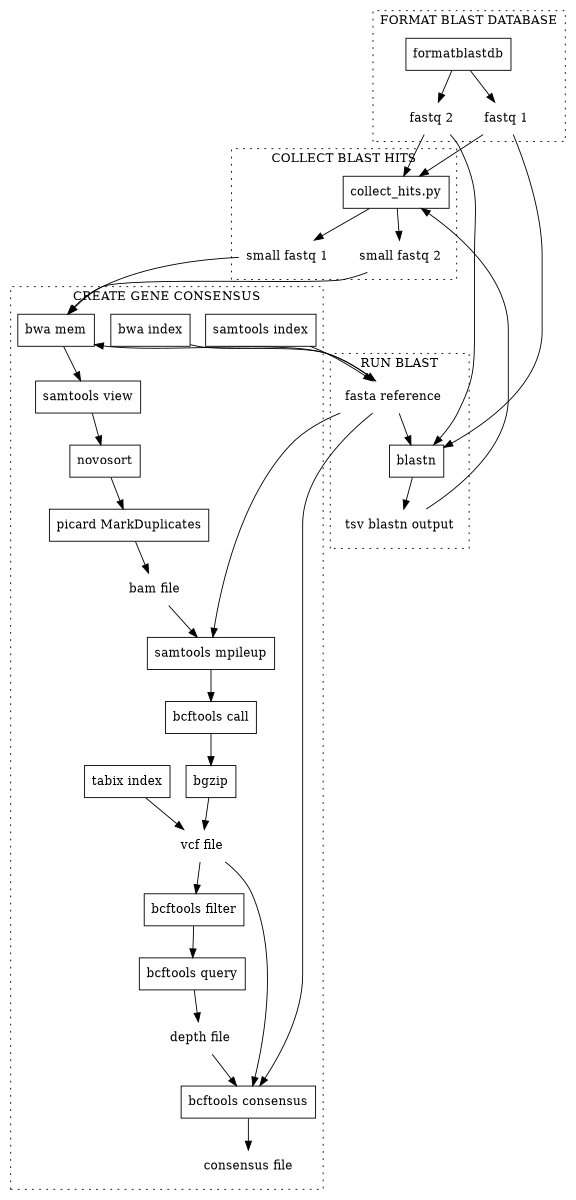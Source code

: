 digraph G {

  size = "4, 8";

  "fastq 1" [shape=none];
  "fastq 2" [shape=none];
  "small fastq 1" [shape=none];
  "small fastq 2" [shape=none];
  "fasta reference" [shape=none];
  "tsv blastn output" [shape=none];
  "bam file" [shape=none];
  "vcf file" [shape=none];
  "consensus file" [shape=none];
  "depth file" [shape=none];
  "blastn" [shape=box];
  "collect_hits.py" [shape=box];
  "bwa mem" [shape=box];
  "samtools view" [shape=box];
  "novosort" [shape=box];
  "picard MarkDuplicates" [shape=box];
  "samtools index" [shape=box];
  "bwa index" [shape=box];
  "samtools mpileup" [shape=box];
  "bcftools call" [shape=box];
  "bgzip" [shape=box];
  "tabix index" [shape=box];
  "formatblastdb" [shape=box];
  "bcftools filter" [shape=box];
  "bcftools query" [shape=box];
  "bcftools consensus" [shape=box];

  subgraph cluster_format{
    "formatblastdb" -> "fastq 2"
    "formatblastdb" -> "fastq 1"
    label="FORMAT BLAST DATABASE";
    graph[style=dotted];
  }

  subgraph cluster_blast {
    "fastq 2" -> "blastn";
    "fastq 1" -> "blastn";
    "fasta reference" -> "blastn";
    "blastn" -> "tsv blastn output";
    label="RUN BLAST";
    graph[style=dotted];
  }

  subgraph cluster_hits {
    "fastq 1" -> "collect_hits.py";
    "fastq 2" -> "collect_hits.py";
    "tsv blastn output" -> "collect_hits.py";
    "collect_hits.py" -> "small fastq 2";
    "collect_hits.py" -> "small fastq 1";
    label="COLLECT BLAST HITS";
    graph[style=dotted];
  }

  subgraph cluster_consensus {
    "samtools index" -> "fasta reference";
    "bwa index" -> "fasta reference";

    "small fastq 1" -> "bwa mem";
    "small fastq 2" -> "bwa mem";
    "fasta reference" -> "bwa mem";

    "bwa mem" -> "samtools view";
    "samtools view" -> "novosort";
    "novosort" -> "picard MarkDuplicates";
    "picard MarkDuplicates" -> "bam file";

    "bam file" -> "samtools mpileup";
    "fasta reference" -> "samtools mpileup";

    "samtools mpileup" -> "bcftools call";

    "bcftools call" -> "bgzip";

    "bgzip" -> "vcf file";

    "tabix index" -> "vcf file";

    "vcf file" -> "bcftools filter";
    "bcftools filter" -> "bcftools query";
    "bcftools query" -> "depth file";

    "vcf file" -> "bcftools consensus";
    "depth file" -> "bcftools consensus";
    "fasta reference" -> "bcftools consensus";

    "bcftools consensus" -> "consensus file";
    label="CREATE GENE CONSENSUS";
    graph[style=dotted];
  }



}
